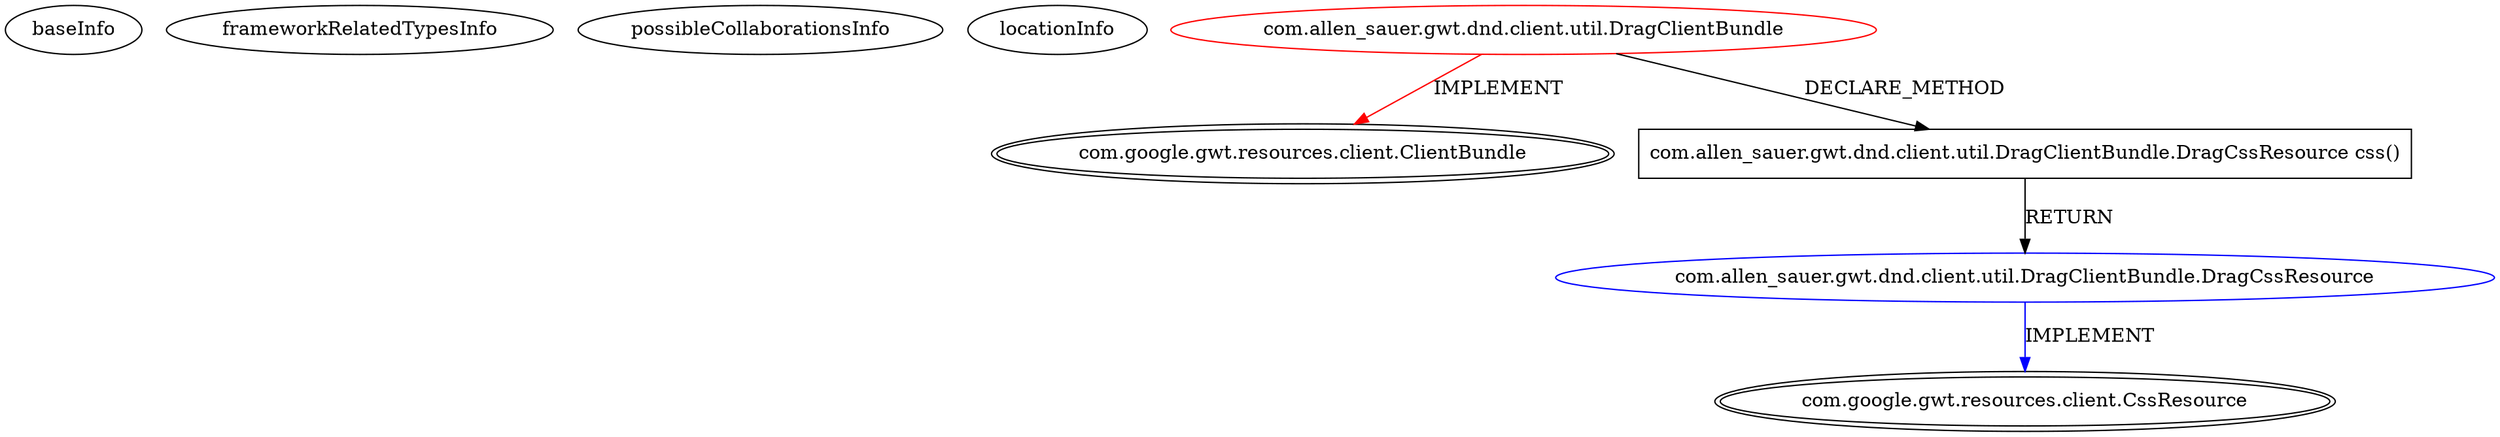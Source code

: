 digraph {
baseInfo[graphId=3682,category="extension_graph",isAnonymous=false,possibleRelation=true]
frameworkRelatedTypesInfo[0="com.google.gwt.resources.client.ClientBundle"]
possibleCollaborationsInfo[0="3682~CLIENT_METHOD_DECLARATION-RETURN_TYPE-~com.google.gwt.resources.client.ClientBundle ~com.google.gwt.resources.client.CssResource ~false~false"]
locationInfo[projectName="mansiT-UiBinder",filePath="/mansiT-UiBinder/UiBinder-master/uibinder/src/com/allen_sauer/gwt/dnd/client/util/DragClientBundle.java",contextSignature="DragClientBundle",graphId="3682"]
0[label="com.allen_sauer.gwt.dnd.client.util.DragClientBundle",vertexType="ROOT_CLIENT_CLASS_DECLARATION",isFrameworkType=false,color=red]
1[label="com.google.gwt.resources.client.ClientBundle",vertexType="FRAMEWORK_INTERFACE_TYPE",isFrameworkType=true,peripheries=2]
2[label="com.allen_sauer.gwt.dnd.client.util.DragClientBundle.DragCssResource css()",vertexType="CLIENT_METHOD_DECLARATION",isFrameworkType=false,shape=box]
3[label="com.allen_sauer.gwt.dnd.client.util.DragClientBundle.DragCssResource",vertexType="REFERENCE_CLIENT_CLASS_DECLARATION",isFrameworkType=false,color=blue]
4[label="com.google.gwt.resources.client.CssResource",vertexType="FRAMEWORK_INTERFACE_TYPE",isFrameworkType=true,peripheries=2]
0->1[label="IMPLEMENT",color=red]
0->2[label="DECLARE_METHOD"]
3->4[label="IMPLEMENT",color=blue]
2->3[label="RETURN"]
}
